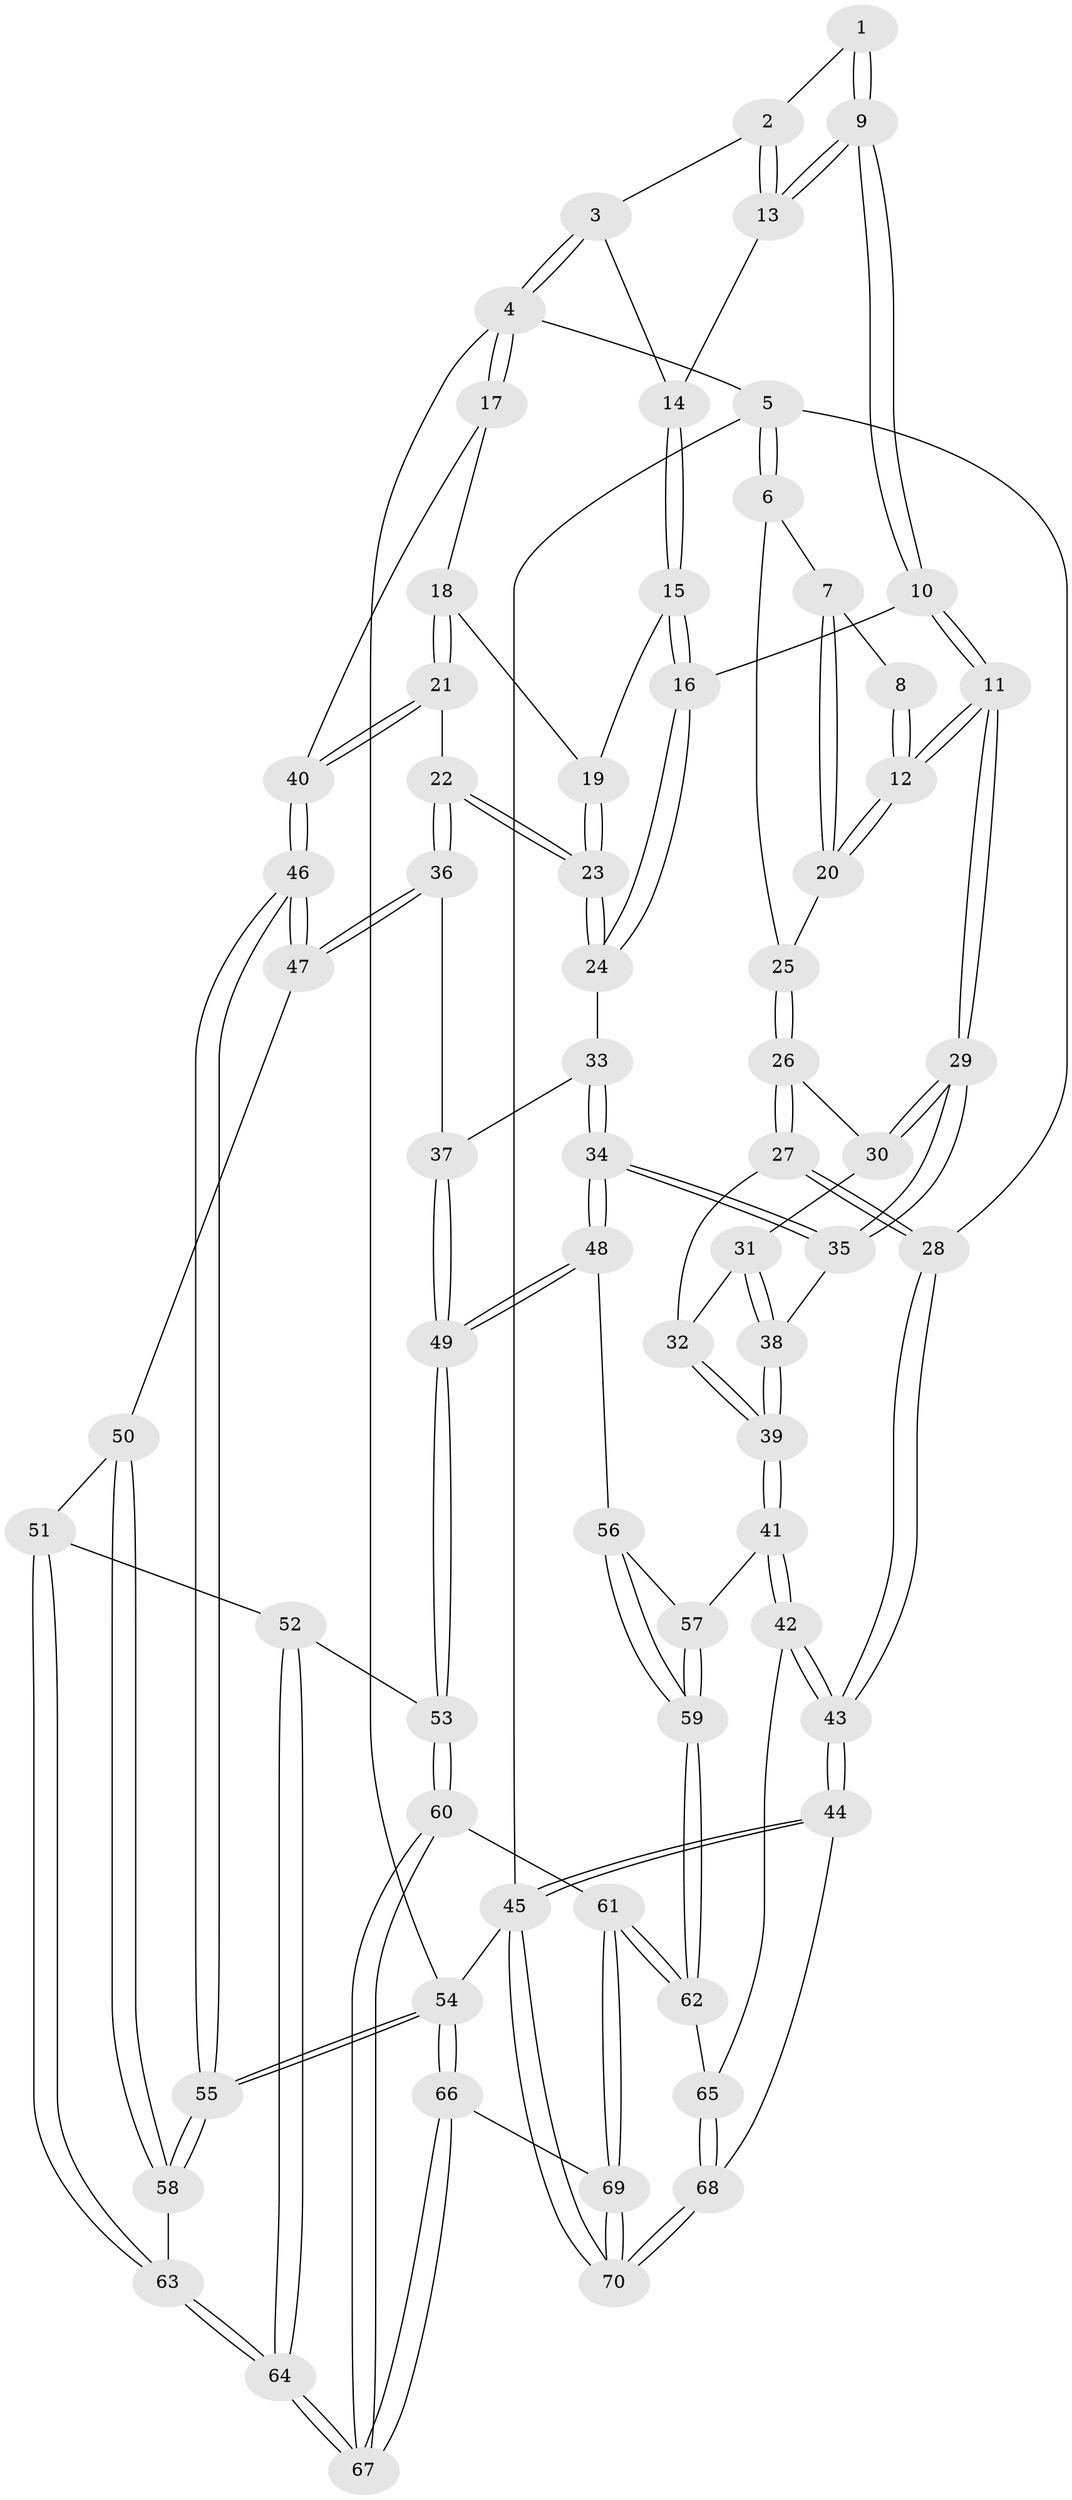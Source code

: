 // Generated by graph-tools (version 1.1) at 2025/27/03/09/25 03:27:11]
// undirected, 70 vertices, 172 edges
graph export_dot {
graph [start="1"]
  node [color=gray90,style=filled];
  1 [pos="+0.4879472562666818+0"];
  2 [pos="+0.8061039243754684+0"];
  3 [pos="+1+0"];
  4 [pos="+1+0"];
  5 [pos="+0+0"];
  6 [pos="+0+0"];
  7 [pos="+0+0"];
  8 [pos="+0.4363268860217944+0"];
  9 [pos="+0.585976685841372+0.13486248561400457"];
  10 [pos="+0.5760620677060597+0.1701276411068824"];
  11 [pos="+0.40559349118608945+0.2899933043306817"];
  12 [pos="+0.35682606748720574+0.2178040760247652"];
  13 [pos="+0.7358023741257645+0.07063188324343952"];
  14 [pos="+0.817828939256542+0.12086572877401923"];
  15 [pos="+0.8409293873632903+0.16315948043530912"];
  16 [pos="+0.7466055655643878+0.2898828473295117"];
  17 [pos="+1+0.14970516015449087"];
  18 [pos="+0.8966197911935637+0.1678881703722862"];
  19 [pos="+0.8862800973583613+0.16740391022515438"];
  20 [pos="+0.2698376170359138+0.15591886747147854"];
  21 [pos="+0.8847738168738187+0.42160605846680066"];
  22 [pos="+0.8690121089925068+0.42270403663025025"];
  23 [pos="+0.8661964895404295+0.42039753326060125"];
  24 [pos="+0.7594229931106203+0.3375902250283182"];
  25 [pos="+0.14074211807390682+0.22734060496757935"];
  26 [pos="+0.11533900699743709+0.2962244104417234"];
  27 [pos="+0+0.3002771537070126"];
  28 [pos="+0+0.29408314864402385"];
  29 [pos="+0.3863330063642402+0.3891820780711437"];
  30 [pos="+0.1272134074184995+0.3045147926590061"];
  31 [pos="+0.11408678723837194+0.4354061202459035"];
  32 [pos="+0.08632743758838726+0.4403726341566599"];
  33 [pos="+0.751384052706526+0.3428180088378352"];
  34 [pos="+0.4213235797188269+0.49515686886136234"];
  35 [pos="+0.394983687440569+0.4536445773584365"];
  36 [pos="+0.7858561201978083+0.5647880287613717"];
  37 [pos="+0.6446164426032569+0.5662652185223962"];
  38 [pos="+0.2503614501100164+0.481286728023726"];
  39 [pos="+0.04378119782851918+0.6127411029800683"];
  40 [pos="+1+0.41828373764023735"];
  41 [pos="+0+0.6833883116786907"];
  42 [pos="+0+0.6891146133103058"];
  43 [pos="+0+0.7139936628275766"];
  44 [pos="+0+0.8580523034898339"];
  45 [pos="+0+1"];
  46 [pos="+1+0.6326963790651842"];
  47 [pos="+0.8161702636760485+0.636918771350573"];
  48 [pos="+0.4316637487220475+0.5288075104195521"];
  49 [pos="+0.500284527179893+0.5911498935886147"];
  50 [pos="+0.8157346057094076+0.6399861630693456"];
  51 [pos="+0.783277033213447+0.7170881960061009"];
  52 [pos="+0.7460041540101742+0.756978000086355"];
  53 [pos="+0.5630913323778148+0.7680403173983436"];
  54 [pos="+1+1"];
  55 [pos="+1+0.7771989144340598"];
  56 [pos="+0.4057667355010709+0.5571591095867283"];
  57 [pos="+0.17915566863079918+0.6921018680808849"];
  58 [pos="+0.9875639014350373+0.8022516253466476"];
  59 [pos="+0.27786927453423116+0.8500768869318498"];
  60 [pos="+0.5605097916702244+0.7802451360324671"];
  61 [pos="+0.40661771605047564+0.9196187981985032"];
  62 [pos="+0.27785035904704364+0.8542577331660589"];
  63 [pos="+0.9619333031830323+0.8100564770932425"];
  64 [pos="+0.8291561755558824+0.8908445065305873"];
  65 [pos="+0.22946464578276363+0.8790093898129875"];
  66 [pos="+0.7594628290465999+1"];
  67 [pos="+0.7500747557473758+1"];
  68 [pos="+0.2037135736400546+0.9137318391222176"];
  69 [pos="+0.4266470976487167+1"];
  70 [pos="+0.11650874176838016+1"];
  1 -- 2;
  1 -- 9;
  1 -- 9;
  2 -- 3;
  2 -- 13;
  2 -- 13;
  3 -- 4;
  3 -- 4;
  3 -- 14;
  4 -- 5;
  4 -- 17;
  4 -- 17;
  4 -- 54;
  5 -- 6;
  5 -- 6;
  5 -- 28;
  5 -- 45;
  6 -- 7;
  6 -- 25;
  7 -- 8;
  7 -- 20;
  7 -- 20;
  8 -- 12;
  8 -- 12;
  9 -- 10;
  9 -- 10;
  9 -- 13;
  9 -- 13;
  10 -- 11;
  10 -- 11;
  10 -- 16;
  11 -- 12;
  11 -- 12;
  11 -- 29;
  11 -- 29;
  12 -- 20;
  12 -- 20;
  13 -- 14;
  14 -- 15;
  14 -- 15;
  15 -- 16;
  15 -- 16;
  15 -- 19;
  16 -- 24;
  16 -- 24;
  17 -- 18;
  17 -- 40;
  18 -- 19;
  18 -- 21;
  18 -- 21;
  19 -- 23;
  19 -- 23;
  20 -- 25;
  21 -- 22;
  21 -- 40;
  21 -- 40;
  22 -- 23;
  22 -- 23;
  22 -- 36;
  22 -- 36;
  23 -- 24;
  23 -- 24;
  24 -- 33;
  25 -- 26;
  25 -- 26;
  26 -- 27;
  26 -- 27;
  26 -- 30;
  27 -- 28;
  27 -- 28;
  27 -- 32;
  28 -- 43;
  28 -- 43;
  29 -- 30;
  29 -- 30;
  29 -- 35;
  29 -- 35;
  30 -- 31;
  31 -- 32;
  31 -- 38;
  31 -- 38;
  32 -- 39;
  32 -- 39;
  33 -- 34;
  33 -- 34;
  33 -- 37;
  34 -- 35;
  34 -- 35;
  34 -- 48;
  34 -- 48;
  35 -- 38;
  36 -- 37;
  36 -- 47;
  36 -- 47;
  37 -- 49;
  37 -- 49;
  38 -- 39;
  38 -- 39;
  39 -- 41;
  39 -- 41;
  40 -- 46;
  40 -- 46;
  41 -- 42;
  41 -- 42;
  41 -- 57;
  42 -- 43;
  42 -- 43;
  42 -- 65;
  43 -- 44;
  43 -- 44;
  44 -- 45;
  44 -- 45;
  44 -- 68;
  45 -- 70;
  45 -- 70;
  45 -- 54;
  46 -- 47;
  46 -- 47;
  46 -- 55;
  46 -- 55;
  47 -- 50;
  48 -- 49;
  48 -- 49;
  48 -- 56;
  49 -- 53;
  49 -- 53;
  50 -- 51;
  50 -- 58;
  50 -- 58;
  51 -- 52;
  51 -- 63;
  51 -- 63;
  52 -- 53;
  52 -- 64;
  52 -- 64;
  53 -- 60;
  53 -- 60;
  54 -- 55;
  54 -- 55;
  54 -- 66;
  54 -- 66;
  55 -- 58;
  55 -- 58;
  56 -- 57;
  56 -- 59;
  56 -- 59;
  57 -- 59;
  57 -- 59;
  58 -- 63;
  59 -- 62;
  59 -- 62;
  60 -- 61;
  60 -- 67;
  60 -- 67;
  61 -- 62;
  61 -- 62;
  61 -- 69;
  61 -- 69;
  62 -- 65;
  63 -- 64;
  63 -- 64;
  64 -- 67;
  64 -- 67;
  65 -- 68;
  65 -- 68;
  66 -- 67;
  66 -- 67;
  66 -- 69;
  68 -- 70;
  68 -- 70;
  69 -- 70;
  69 -- 70;
}

